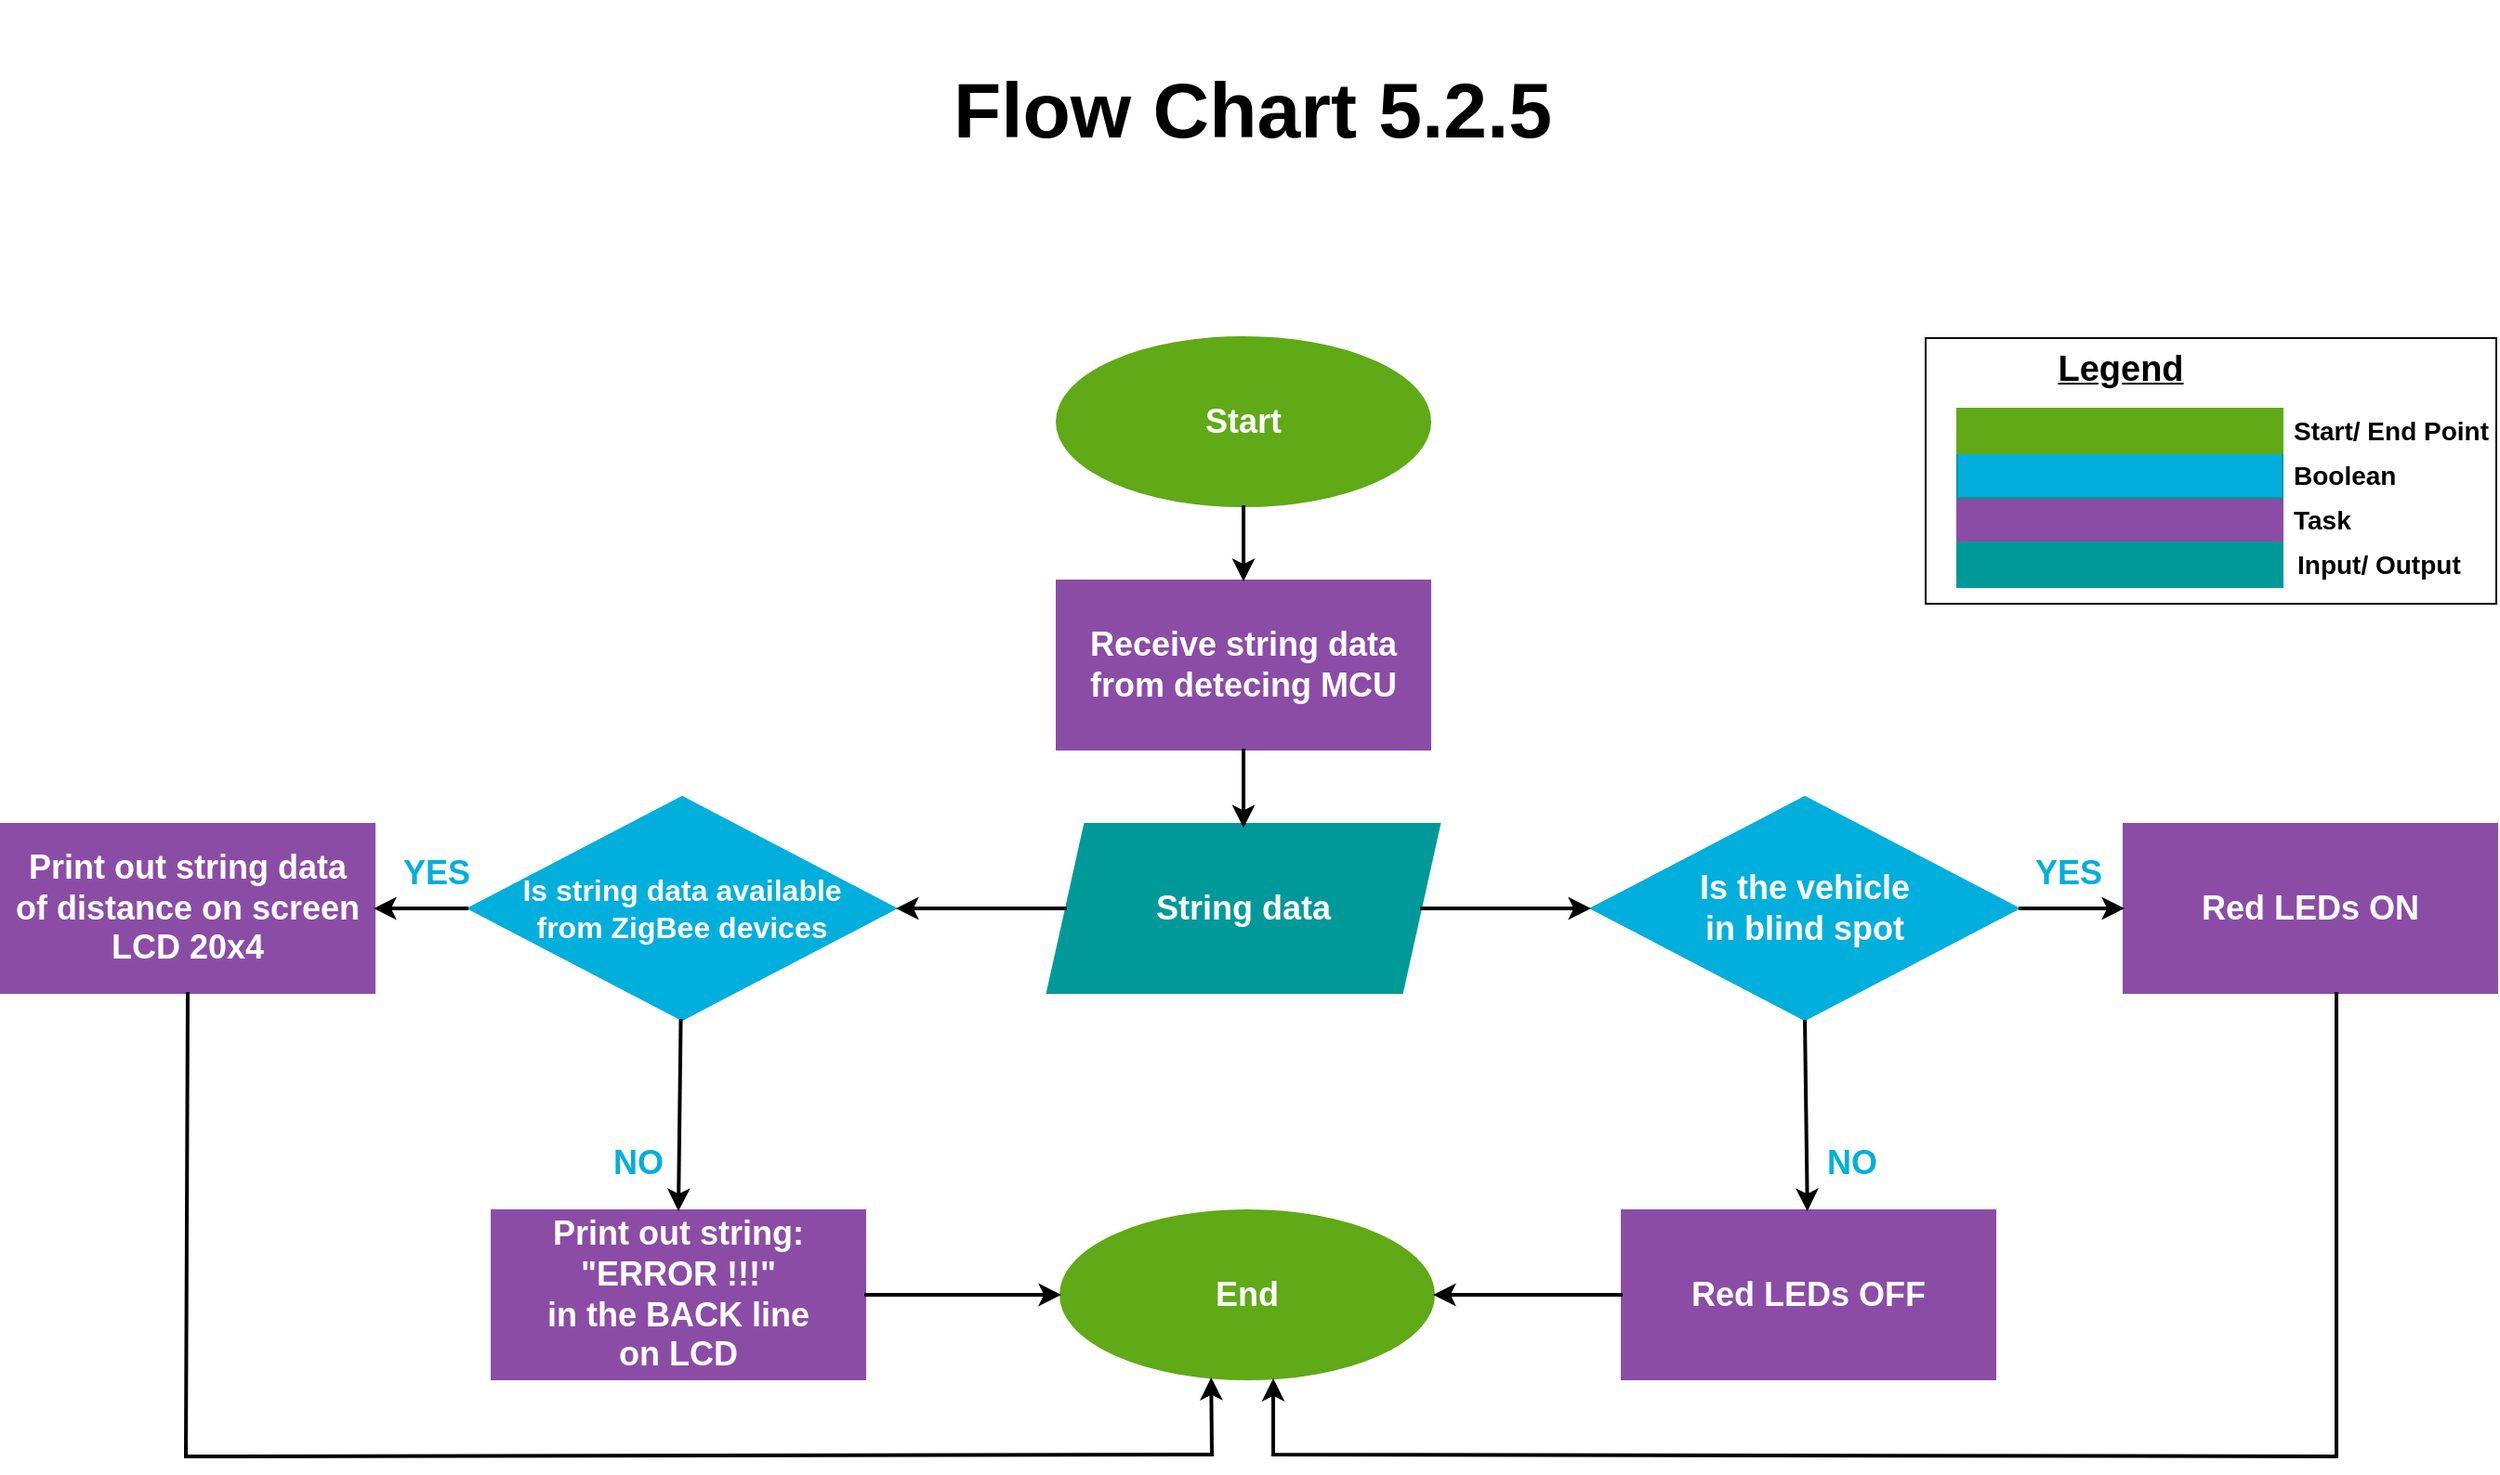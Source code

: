 <mxfile version="24.4.13" type="device">
  <diagram name="Trang-1" id="YtnVib5KexCoWNn69K5i">
    <mxGraphModel dx="1834" dy="1584" grid="0" gridSize="10" guides="1" tooltips="1" connect="1" arrows="1" fold="1" page="0" pageScale="1" pageWidth="827" pageHeight="1169" math="0" shadow="0">
      <root>
        <mxCell id="0" />
        <mxCell id="1" parent="0" />
        <mxCell id="oOCL-VUgpgW_TxPgploo-60" value="Start" style="ellipse;whiteSpace=wrap;html=1;fontStyle=1;fontFamily=Helvetica;fontSize=18;strokeWidth=2;fillColor=#60a917;strokeColor=#60A917;fontColor=#ffffff;" parent="1" vertex="1">
          <mxGeometry x="378" y="-292" width="200" height="90" as="geometry" />
        </mxCell>
        <mxCell id="oOCL-VUgpgW_TxPgploo-61" value="Print out string data&lt;div&gt;of distance on screen LCD 20x4&lt;/div&gt;" style="rounded=0;whiteSpace=wrap;html=1;fontStyle=1;fontFamily=Helvetica;fontSize=18;strokeWidth=2;fillColor=#8B4CA6;fontColor=#ffffff;strokeColor=#8B4CA6;" parent="1" vertex="1">
          <mxGeometry x="-190" y="-30" width="200" height="90" as="geometry" />
        </mxCell>
        <mxCell id="oOCL-VUgpgW_TxPgploo-62" value="End" style="ellipse;whiteSpace=wrap;html=1;fontStyle=1;fontFamily=Helvetica;fontSize=18;strokeWidth=2;fillColor=#60a917;strokeColor=#60A917;fontColor=#ffffff;" parent="1" vertex="1">
          <mxGeometry x="380" y="178" width="200" height="90" as="geometry" />
        </mxCell>
        <mxCell id="oOCL-VUgpgW_TxPgploo-63" value="Receive string data from detecing MCU" style="rounded=0;whiteSpace=wrap;html=1;fontStyle=1;fontFamily=Helvetica;fontSize=18;strokeWidth=2;fillColor=#8B4CA6;fontColor=#ffffff;strokeColor=#8B4CA6;" parent="1" vertex="1">
          <mxGeometry x="378" y="-161" width="200" height="90" as="geometry" />
        </mxCell>
        <mxCell id="oOCL-VUgpgW_TxPgploo-64" value="Flow Chart 5.2.5" style="text;html=1;align=center;verticalAlign=middle;whiteSpace=wrap;rounded=0;fontSize=42;fontStyle=1" parent="1" vertex="1">
          <mxGeometry x="303" y="-474" width="360" height="120" as="geometry" />
        </mxCell>
        <mxCell id="oOCL-VUgpgW_TxPgploo-65" value="Is string data available&lt;div style=&quot;font-size: 16px;&quot;&gt;from ZigBee devices&lt;/div&gt;" style="rhombus;whiteSpace=wrap;html=1;fillColor=#00AFDB;strokeColor=#00AFDB;fontSize=16;fontStyle=1;fontColor=#FFFFFF;" parent="1" vertex="1">
          <mxGeometry x="61" y="-45" width="230" height="120" as="geometry" />
        </mxCell>
        <mxCell id="oOCL-VUgpgW_TxPgploo-66" value="String data" style="shape=parallelogram;perimeter=parallelogramPerimeter;whiteSpace=wrap;html=1;fixedSize=1;strokeWidth=2;fontStyle=1;fontSize=18;fillColor=#009999;strokeColor=#009999;fontColor=#FFFFFF;" parent="1" vertex="1">
          <mxGeometry x="373" y="-30" width="210" height="90" as="geometry" />
        </mxCell>
        <mxCell id="oOCL-VUgpgW_TxPgploo-67" value="Print out string:&lt;br&gt;&lt;div&gt;&quot;ERROR !!!&quot;&lt;/div&gt;&lt;div&gt;in the BACK line&lt;/div&gt;&lt;div&gt;on LCD&lt;/div&gt;" style="rounded=0;whiteSpace=wrap;html=1;fontStyle=1;fontFamily=Helvetica;fontSize=18;strokeWidth=2;fillColor=#8B4CA6;fontColor=#ffffff;strokeColor=#8B4CA6;" parent="1" vertex="1">
          <mxGeometry x="74" y="178" width="200" height="90" as="geometry" />
        </mxCell>
        <mxCell id="oOCL-VUgpgW_TxPgploo-68" value="" style="endArrow=classic;html=1;rounded=0;strokeWidth=2;entryX=1;entryY=0.5;entryDx=0;entryDy=0;exitX=0;exitY=0.5;exitDx=0;exitDy=0;" parent="1" source="oOCL-VUgpgW_TxPgploo-65" target="oOCL-VUgpgW_TxPgploo-61" edge="1">
          <mxGeometry width="50" height="50" relative="1" as="geometry">
            <mxPoint x="43" y="71" as="sourcePoint" />
            <mxPoint x="101" y="71" as="targetPoint" />
          </mxGeometry>
        </mxCell>
        <mxCell id="oOCL-VUgpgW_TxPgploo-69" value="" style="endArrow=classic;html=1;rounded=0;strokeWidth=2;entryX=1;entryY=0.5;entryDx=0;entryDy=0;exitX=0;exitY=0.5;exitDx=0;exitDy=0;" parent="1" source="oOCL-VUgpgW_TxPgploo-66" target="oOCL-VUgpgW_TxPgploo-65" edge="1">
          <mxGeometry width="50" height="50" relative="1" as="geometry">
            <mxPoint x="285" y="40" as="sourcePoint" />
            <mxPoint x="368.0" y="40" as="targetPoint" />
          </mxGeometry>
        </mxCell>
        <mxCell id="oOCL-VUgpgW_TxPgploo-70" value="YES" style="text;html=1;align=center;verticalAlign=middle;whiteSpace=wrap;rounded=0;fontSize=18;fontStyle=1;fontColor=#00AFDB;" parent="1" vertex="1">
          <mxGeometry x="892" y="-19" width="60" height="30" as="geometry" />
        </mxCell>
        <mxCell id="oOCL-VUgpgW_TxPgploo-71" value="" style="group" parent="1" vertex="1" connectable="0">
          <mxGeometry x="845" y="-292" width="307" height="143" as="geometry" />
        </mxCell>
        <mxCell id="oOCL-VUgpgW_TxPgploo-72" value="" style="rounded=0;whiteSpace=wrap;html=1;" parent="oOCL-VUgpgW_TxPgploo-71" vertex="1">
          <mxGeometry width="307" height="143" as="geometry" />
        </mxCell>
        <mxCell id="oOCL-VUgpgW_TxPgploo-73" value="" style="rounded=0;whiteSpace=wrap;html=1;fillColor=#8B4CA6;strokeColor=#8B4CA6;" parent="oOCL-VUgpgW_TxPgploo-71" vertex="1">
          <mxGeometry x="17" y="86" width="175" height="24" as="geometry" />
        </mxCell>
        <mxCell id="oOCL-VUgpgW_TxPgploo-74" value="" style="rounded=0;whiteSpace=wrap;html=1;fillColor=#00AFDB;strokeColor=#009999;" parent="oOCL-VUgpgW_TxPgploo-71" vertex="1">
          <mxGeometry x="17" y="62" width="175" height="24" as="geometry" />
        </mxCell>
        <mxCell id="oOCL-VUgpgW_TxPgploo-75" value="" style="rounded=0;whiteSpace=wrap;html=1;fillColor=#60A917;strokeColor=#60A917;" parent="oOCL-VUgpgW_TxPgploo-71" vertex="1">
          <mxGeometry x="17" y="38" width="175" height="24" as="geometry" />
        </mxCell>
        <mxCell id="oOCL-VUgpgW_TxPgploo-76" value="Legend" style="text;html=1;align=center;verticalAlign=middle;whiteSpace=wrap;rounded=0;fontStyle=5;fontSize=19;" parent="oOCL-VUgpgW_TxPgploo-71" vertex="1">
          <mxGeometry x="74.5" y="2" width="60" height="30" as="geometry" />
        </mxCell>
        <mxCell id="oOCL-VUgpgW_TxPgploo-77" value="Start/ End Point" style="text;html=1;align=left;verticalAlign=middle;whiteSpace=wrap;rounded=0;fontStyle=1;fontSize=14;" parent="oOCL-VUgpgW_TxPgploo-71" vertex="1">
          <mxGeometry x="196" y="35" width="109" height="30" as="geometry" />
        </mxCell>
        <mxCell id="oOCL-VUgpgW_TxPgploo-78" value="Boolean" style="text;html=1;align=left;verticalAlign=middle;whiteSpace=wrap;rounded=0;fontStyle=1;fontSize=14;" parent="oOCL-VUgpgW_TxPgploo-71" vertex="1">
          <mxGeometry x="196" y="59" width="94" height="30" as="geometry" />
        </mxCell>
        <mxCell id="oOCL-VUgpgW_TxPgploo-79" value="Task" style="text;html=1;align=left;verticalAlign=middle;whiteSpace=wrap;rounded=0;fontStyle=1;fontSize=14;" parent="oOCL-VUgpgW_TxPgploo-71" vertex="1">
          <mxGeometry x="196" y="83" width="81" height="30" as="geometry" />
        </mxCell>
        <mxCell id="oOCL-VUgpgW_TxPgploo-80" value="" style="rounded=0;whiteSpace=wrap;html=1;fillColor=#009999;strokeColor=#009999;" parent="oOCL-VUgpgW_TxPgploo-71" vertex="1">
          <mxGeometry x="17" y="110" width="175" height="24" as="geometry" />
        </mxCell>
        <mxCell id="oOCL-VUgpgW_TxPgploo-81" value="Input/ Output" style="text;html=1;align=left;verticalAlign=middle;whiteSpace=wrap;rounded=0;fontStyle=1;fontSize=14;" parent="oOCL-VUgpgW_TxPgploo-71" vertex="1">
          <mxGeometry x="198" y="107" width="92" height="30" as="geometry" />
        </mxCell>
        <mxCell id="oOCL-VUgpgW_TxPgploo-82" value="&lt;font style=&quot;font-size: 18px;&quot;&gt;Is the vehicle&lt;/font&gt;&lt;div style=&quot;font-size: 18px;&quot;&gt;&lt;font style=&quot;font-size: 18px;&quot;&gt;in blind spot&lt;/font&gt;&lt;/div&gt;" style="rhombus;whiteSpace=wrap;html=1;fillColor=#00AFDB;strokeColor=#00AFDB;fontSize=18;fontStyle=1;fontColor=#FFFFFF;" parent="1" vertex="1">
          <mxGeometry x="665" y="-45" width="230" height="120" as="geometry" />
        </mxCell>
        <mxCell id="oOCL-VUgpgW_TxPgploo-83" value="Red LEDs OFF" style="rounded=0;whiteSpace=wrap;html=1;fontStyle=1;fontFamily=Helvetica;fontSize=18;strokeWidth=2;fillColor=#8B4CA6;fontColor=#ffffff;strokeColor=#8B4CA6;" parent="1" vertex="1">
          <mxGeometry x="682" y="178" width="200" height="90" as="geometry" />
        </mxCell>
        <mxCell id="oOCL-VUgpgW_TxPgploo-84" value="Red LEDs ON" style="rounded=0;whiteSpace=wrap;html=1;fontStyle=1;fontFamily=Helvetica;fontSize=18;strokeWidth=2;fillColor=#8B4CA6;fontColor=#ffffff;strokeColor=#8B4CA6;" parent="1" vertex="1">
          <mxGeometry x="952" y="-30" width="200" height="90" as="geometry" />
        </mxCell>
        <mxCell id="oOCL-VUgpgW_TxPgploo-85" value="" style="endArrow=classic;html=1;rounded=0;strokeWidth=2;entryX=0.5;entryY=0;entryDx=0;entryDy=0;exitX=0.5;exitY=1;exitDx=0;exitDy=0;" parent="1" source="oOCL-VUgpgW_TxPgploo-60" target="oOCL-VUgpgW_TxPgploo-63" edge="1">
          <mxGeometry width="50" height="50" relative="1" as="geometry">
            <mxPoint x="436.5" y="-188" as="sourcePoint" />
            <mxPoint x="519.5" y="-188" as="targetPoint" />
          </mxGeometry>
        </mxCell>
        <mxCell id="oOCL-VUgpgW_TxPgploo-86" value="" style="endArrow=classic;html=1;rounded=0;strokeWidth=2;entryX=0.5;entryY=0.018;entryDx=0;entryDy=0;exitX=0.5;exitY=1;exitDx=0;exitDy=0;entryPerimeter=0;" parent="1" source="oOCL-VUgpgW_TxPgploo-63" target="oOCL-VUgpgW_TxPgploo-66" edge="1">
          <mxGeometry width="50" height="50" relative="1" as="geometry">
            <mxPoint x="266" y="-35" as="sourcePoint" />
            <mxPoint x="349.0" y="-35" as="targetPoint" />
          </mxGeometry>
        </mxCell>
        <mxCell id="oOCL-VUgpgW_TxPgploo-87" value="" style="endArrow=classic;html=1;rounded=0;strokeWidth=2;entryX=0;entryY=0.5;entryDx=0;entryDy=0;exitX=1;exitY=0.5;exitDx=0;exitDy=0;" parent="1" source="oOCL-VUgpgW_TxPgploo-67" target="oOCL-VUgpgW_TxPgploo-62" edge="1">
          <mxGeometry width="50" height="50" relative="1" as="geometry">
            <mxPoint x="290" y="143" as="sourcePoint" />
            <mxPoint x="373.0" y="143" as="targetPoint" />
          </mxGeometry>
        </mxCell>
        <mxCell id="oOCL-VUgpgW_TxPgploo-88" value="" style="endArrow=classic;html=1;rounded=0;strokeWidth=2;entryX=1;entryY=0.5;entryDx=0;entryDy=0;" parent="1" source="oOCL-VUgpgW_TxPgploo-83" target="oOCL-VUgpgW_TxPgploo-62" edge="1">
          <mxGeometry width="50" height="50" relative="1" as="geometry">
            <mxPoint x="563.0" y="168.0" as="sourcePoint" />
            <mxPoint x="665.0" y="168.0" as="targetPoint" />
          </mxGeometry>
        </mxCell>
        <mxCell id="oOCL-VUgpgW_TxPgploo-89" value="" style="endArrow=classic;html=1;rounded=0;strokeWidth=2;exitX=1;exitY=0.5;exitDx=0;exitDy=0;" parent="1" source="oOCL-VUgpgW_TxPgploo-66" target="oOCL-VUgpgW_TxPgploo-82" edge="1">
          <mxGeometry width="50" height="50" relative="1" as="geometry">
            <mxPoint x="634.996" y="60" as="sourcePoint" />
            <mxPoint x="636.141" y="178.0" as="targetPoint" />
          </mxGeometry>
        </mxCell>
        <mxCell id="oOCL-VUgpgW_TxPgploo-90" value="" style="endArrow=classic;html=1;rounded=0;strokeWidth=2;entryX=0.5;entryY=0;entryDx=0;entryDy=0;" parent="1" source="oOCL-VUgpgW_TxPgploo-65" target="oOCL-VUgpgW_TxPgploo-67" edge="1">
          <mxGeometry width="50" height="50" relative="1" as="geometry">
            <mxPoint x="318" y="-3" as="sourcePoint" />
            <mxPoint x="401.0" y="-3" as="targetPoint" />
          </mxGeometry>
        </mxCell>
        <mxCell id="oOCL-VUgpgW_TxPgploo-91" value="" style="endArrow=classic;html=1;rounded=0;strokeWidth=2;entryX=0;entryY=0.5;entryDx=0;entryDy=0;exitX=1;exitY=0.5;exitDx=0;exitDy=0;" parent="1" source="oOCL-VUgpgW_TxPgploo-82" target="oOCL-VUgpgW_TxPgploo-84" edge="1">
          <mxGeometry width="50" height="50" relative="1" as="geometry">
            <mxPoint x="946" y="-5" as="sourcePoint" />
            <mxPoint x="889.0" y="-5" as="targetPoint" />
          </mxGeometry>
        </mxCell>
        <mxCell id="oOCL-VUgpgW_TxPgploo-92" value="" style="endArrow=classic;html=1;rounded=0;strokeWidth=2;exitX=0.5;exitY=1;exitDx=0;exitDy=0;" parent="1" source="oOCL-VUgpgW_TxPgploo-82" target="oOCL-VUgpgW_TxPgploo-83" edge="1">
          <mxGeometry width="50" height="50" relative="1" as="geometry">
            <mxPoint x="824" y="115" as="sourcePoint" />
            <mxPoint x="722" y="115" as="targetPoint" />
          </mxGeometry>
        </mxCell>
        <mxCell id="oOCL-VUgpgW_TxPgploo-93" value="" style="endArrow=classic;html=1;rounded=0;strokeWidth=2;entryX=0.5;entryY=1;entryDx=0;entryDy=0;exitX=0.5;exitY=1;exitDx=0;exitDy=0;" parent="1" edge="1">
          <mxGeometry width="50" height="50" relative="1" as="geometry">
            <mxPoint x="1066" y="60" as="sourcePoint" />
            <mxPoint x="494" y="268" as="targetPoint" />
            <Array as="points">
              <mxPoint x="1066" y="310" />
              <mxPoint x="494" y="309" />
            </Array>
          </mxGeometry>
        </mxCell>
        <mxCell id="oOCL-VUgpgW_TxPgploo-94" value="" style="endArrow=classic;html=1;rounded=0;strokeWidth=2;exitX=0.5;exitY=1;exitDx=0;exitDy=0;entryX=0.483;entryY=1.018;entryDx=0;entryDy=0;entryPerimeter=0;" parent="1" source="oOCL-VUgpgW_TxPgploo-61" edge="1">
          <mxGeometry width="50" height="50" relative="1" as="geometry">
            <mxPoint x="-110" y="58.0" as="sourcePoint" />
            <mxPoint x="460.6" y="267.44" as="targetPoint" />
            <Array as="points">
              <mxPoint x="-91" y="310" />
              <mxPoint x="461" y="309" />
            </Array>
          </mxGeometry>
        </mxCell>
        <mxCell id="oOCL-VUgpgW_TxPgploo-95" value="YES" style="text;html=1;align=center;verticalAlign=middle;whiteSpace=wrap;rounded=0;fontSize=18;fontStyle=1;fontColor=#00AFDB;" parent="1" vertex="1">
          <mxGeometry x="14" y="-19" width="60" height="30" as="geometry" />
        </mxCell>
        <mxCell id="oOCL-VUgpgW_TxPgploo-96" value="NO" style="text;html=1;align=center;verticalAlign=middle;whiteSpace=wrap;rounded=0;fontSize=18;fontStyle=1;fontColor=#00AFDB;" parent="1" vertex="1">
          <mxGeometry x="123" y="137" width="59" height="30" as="geometry" />
        </mxCell>
        <mxCell id="oOCL-VUgpgW_TxPgploo-97" value="NO" style="text;html=1;align=center;verticalAlign=middle;whiteSpace=wrap;rounded=0;fontSize=18;fontStyle=1;fontColor=#00AFDB;" parent="1" vertex="1">
          <mxGeometry x="776" y="137" width="59" height="30" as="geometry" />
        </mxCell>
      </root>
    </mxGraphModel>
  </diagram>
</mxfile>
